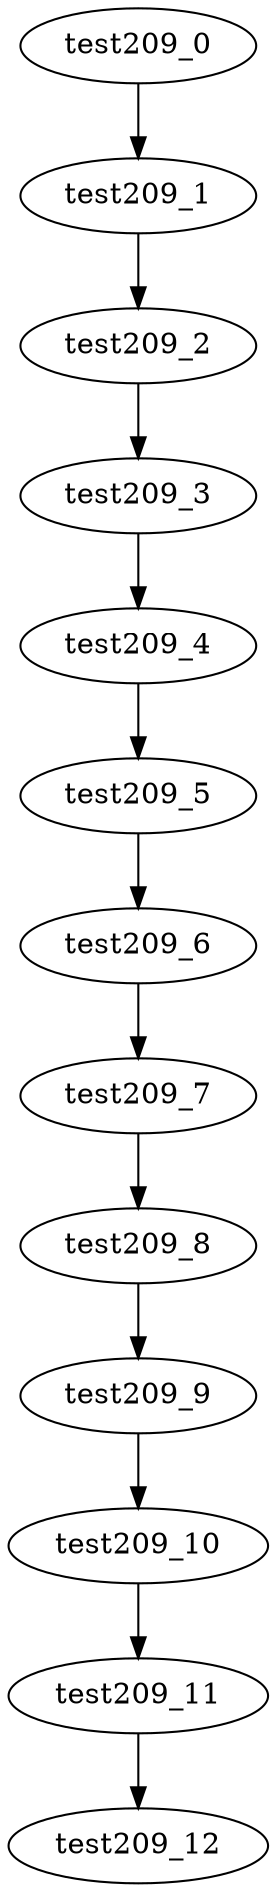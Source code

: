 digraph G {
test209_0->test209_1;
test209_1->test209_2;
test209_2->test209_3;
test209_3->test209_4;
test209_4->test209_5;
test209_5->test209_6;
test209_6->test209_7;
test209_7->test209_8;
test209_8->test209_9;
test209_9->test209_10;
test209_10->test209_11;
test209_11->test209_12;

}

